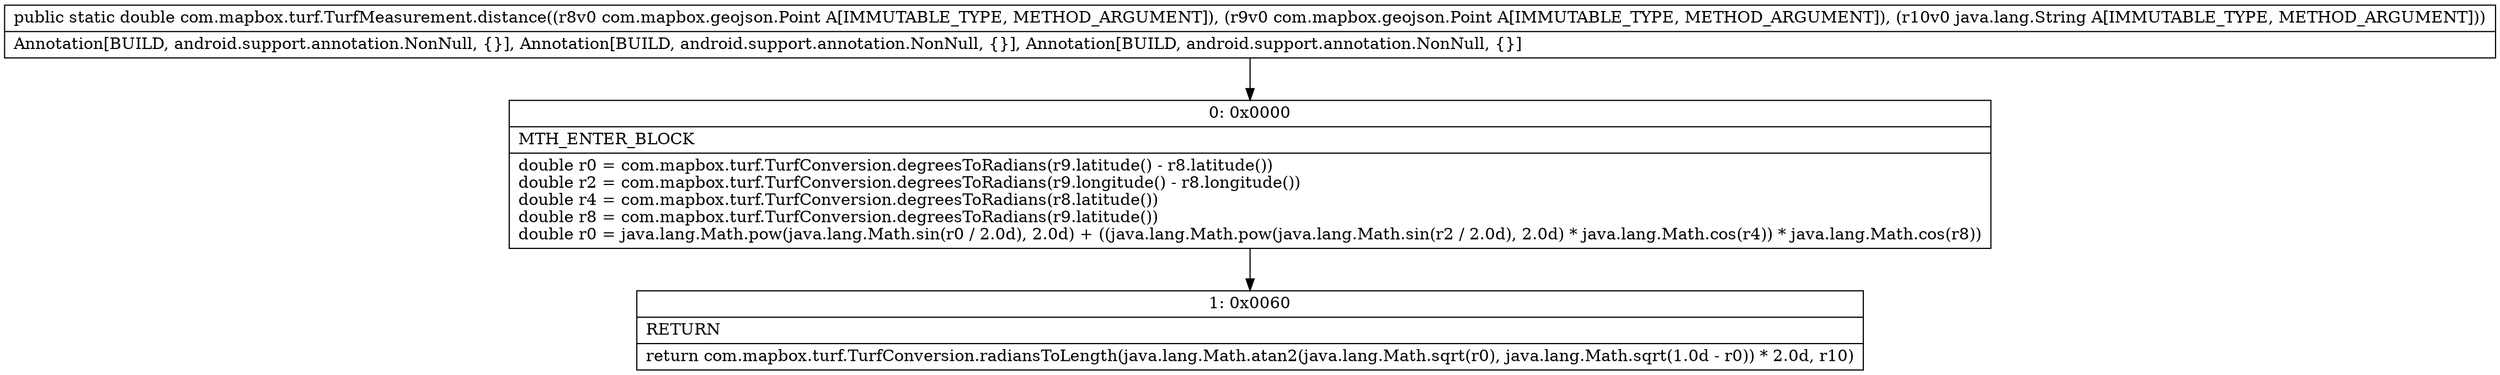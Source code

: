 digraph "CFG forcom.mapbox.turf.TurfMeasurement.distance(Lcom\/mapbox\/geojson\/Point;Lcom\/mapbox\/geojson\/Point;Ljava\/lang\/String;)D" {
Node_0 [shape=record,label="{0\:\ 0x0000|MTH_ENTER_BLOCK\l|double r0 = com.mapbox.turf.TurfConversion.degreesToRadians(r9.latitude() \- r8.latitude())\ldouble r2 = com.mapbox.turf.TurfConversion.degreesToRadians(r9.longitude() \- r8.longitude())\ldouble r4 = com.mapbox.turf.TurfConversion.degreesToRadians(r8.latitude())\ldouble r8 = com.mapbox.turf.TurfConversion.degreesToRadians(r9.latitude())\ldouble r0 = java.lang.Math.pow(java.lang.Math.sin(r0 \/ 2.0d), 2.0d) + ((java.lang.Math.pow(java.lang.Math.sin(r2 \/ 2.0d), 2.0d) * java.lang.Math.cos(r4)) * java.lang.Math.cos(r8))\l}"];
Node_1 [shape=record,label="{1\:\ 0x0060|RETURN\l|return com.mapbox.turf.TurfConversion.radiansToLength(java.lang.Math.atan2(java.lang.Math.sqrt(r0), java.lang.Math.sqrt(1.0d \- r0)) * 2.0d, r10)\l}"];
MethodNode[shape=record,label="{public static double com.mapbox.turf.TurfMeasurement.distance((r8v0 com.mapbox.geojson.Point A[IMMUTABLE_TYPE, METHOD_ARGUMENT]), (r9v0 com.mapbox.geojson.Point A[IMMUTABLE_TYPE, METHOD_ARGUMENT]), (r10v0 java.lang.String A[IMMUTABLE_TYPE, METHOD_ARGUMENT]))  | Annotation[BUILD, android.support.annotation.NonNull, \{\}], Annotation[BUILD, android.support.annotation.NonNull, \{\}], Annotation[BUILD, android.support.annotation.NonNull, \{\}]\l}"];
MethodNode -> Node_0;
Node_0 -> Node_1;
}

